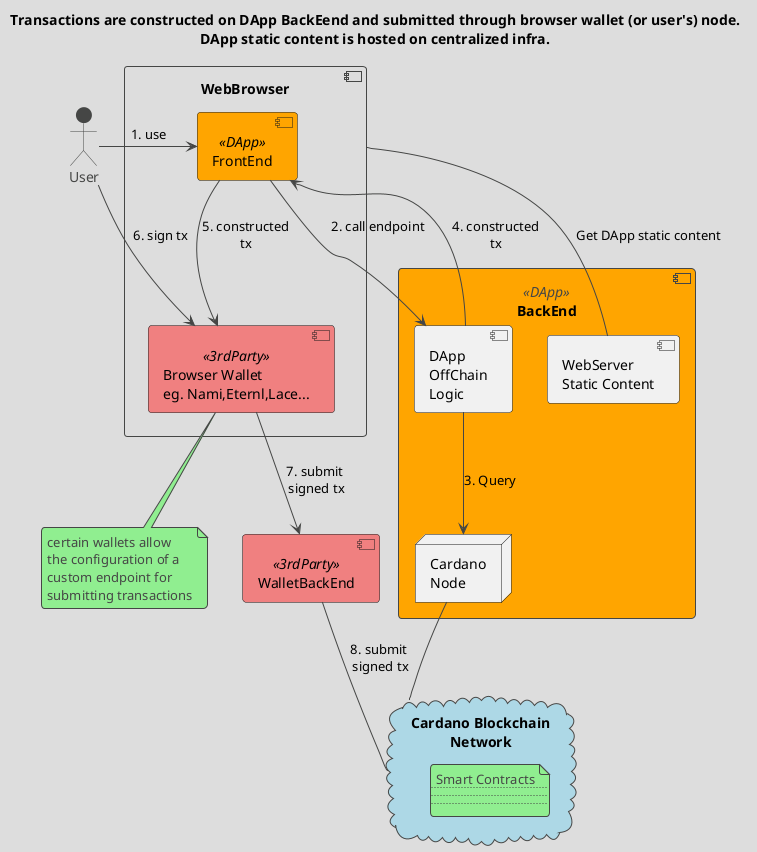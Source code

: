 @startuml ComponentDiagram-RaffleDApp-version2
!theme toy

title "Transactions are constructed on DApp BackEend and submitted through browser wallet (or user's) node.\nDApp static content is hosted on centralized infra."

skinparam component {
  BackgroundColor<<DApp>> Orange
  BackgroundColor<<3rdParty>> LightCoral
}
skinparam cloud {
  BackgroundColor LightBlue
}


Actor User

component WebBrowser {
  component BrowserWallet as "Browser Wallet\neg. Nami,Eternl,Lace..." <<3rdParty>>
  component UI as "FrontEnd" <<DApp>>
}

component BackEnd <<DApp>> {
  component OffChain as "DApp\nOffChain\nLogic"
  component WebServer as "WebServer\nStatic Content"
  node CardanoNode  as "Cardano\nNode"
}

note as CustomNode  
  certain wallets allow 
  the configuration of a
  custom endpoint for
  submitting transactions
end note

CustomNode .up. BrowserWallet
component WalletBackEnd <<3rdParty>> 

cloud BlockchainNetwork as "Cardano Blockchain\nNetwork" {
  note as SmarContracts
  Smart Contracts
  ....
  ....
  ....
  end note
}

WebBrowser -- WebServer : Get DApp static content

User -> UI : "1. use"
UI --> OffChain : "2. call endpoint\n"
OffChain -down-> CardanoNode : "3. Query"
OffChain -up-> UI : "4. constructed\ntx"
UI -down-> BrowserWallet : "5. constructed\ntx"
User -> BrowserWallet : "6. sign tx"
BrowserWallet --> WalletBackEnd : "7. submit\n signed tx"
WalletBackEnd -- BlockchainNetwork :"8. submit\n signed tx"
CardanoNode -- BlockchainNetwork

@enduml

